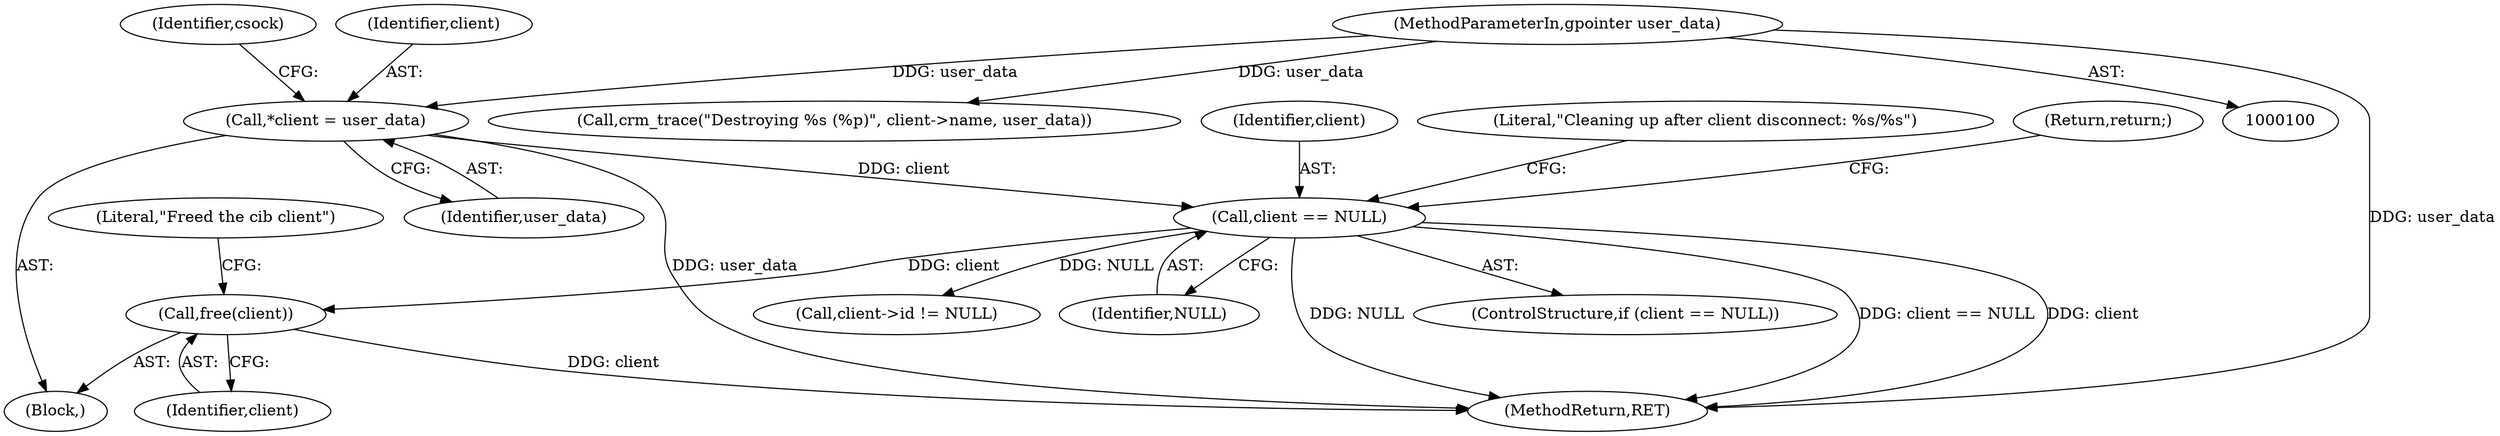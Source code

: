 digraph "0_pacemaker_564f7cc2a51dcd2f28ab12a13394f31be5aa3c93_1@API" {
"1000248" [label="(Call,free(client))"];
"1000112" [label="(Call,client == NULL)"];
"1000104" [label="(Call,*client = user_data)"];
"1000101" [label="(MethodParameterIn,gpointer user_data)"];
"1000249" [label="(Identifier,client)"];
"1000251" [label="(Literal,\"Freed the cib client\")"];
"1000116" [label="(Return,return;)"];
"1000112" [label="(Call,client == NULL)"];
"1000127" [label="(Call,client->id != NULL)"];
"1000109" [label="(Identifier,csock)"];
"1000111" [label="(ControlStructure,if (client == NULL))"];
"1000248" [label="(Call,free(client))"];
"1000102" [label="(Block,)"];
"1000258" [label="(MethodReturn,RET)"];
"1000113" [label="(Identifier,client)"];
"1000118" [label="(Literal,\"Cleaning up after client disconnect: %s/%s\")"];
"1000104" [label="(Call,*client = user_data)"];
"1000101" [label="(MethodParameterIn,gpointer user_data)"];
"1000146" [label="(Call,crm_trace(\"Destroying %s (%p)\", client->name, user_data))"];
"1000105" [label="(Identifier,client)"];
"1000106" [label="(Identifier,user_data)"];
"1000114" [label="(Identifier,NULL)"];
"1000248" -> "1000102"  [label="AST: "];
"1000248" -> "1000249"  [label="CFG: "];
"1000249" -> "1000248"  [label="AST: "];
"1000251" -> "1000248"  [label="CFG: "];
"1000248" -> "1000258"  [label="DDG: client"];
"1000112" -> "1000248"  [label="DDG: client"];
"1000112" -> "1000111"  [label="AST: "];
"1000112" -> "1000114"  [label="CFG: "];
"1000113" -> "1000112"  [label="AST: "];
"1000114" -> "1000112"  [label="AST: "];
"1000116" -> "1000112"  [label="CFG: "];
"1000118" -> "1000112"  [label="CFG: "];
"1000112" -> "1000258"  [label="DDG: client == NULL"];
"1000112" -> "1000258"  [label="DDG: NULL"];
"1000112" -> "1000258"  [label="DDG: client"];
"1000104" -> "1000112"  [label="DDG: client"];
"1000112" -> "1000127"  [label="DDG: NULL"];
"1000104" -> "1000102"  [label="AST: "];
"1000104" -> "1000106"  [label="CFG: "];
"1000105" -> "1000104"  [label="AST: "];
"1000106" -> "1000104"  [label="AST: "];
"1000109" -> "1000104"  [label="CFG: "];
"1000104" -> "1000258"  [label="DDG: user_data"];
"1000101" -> "1000104"  [label="DDG: user_data"];
"1000101" -> "1000100"  [label="AST: "];
"1000101" -> "1000258"  [label="DDG: user_data"];
"1000101" -> "1000146"  [label="DDG: user_data"];
}
